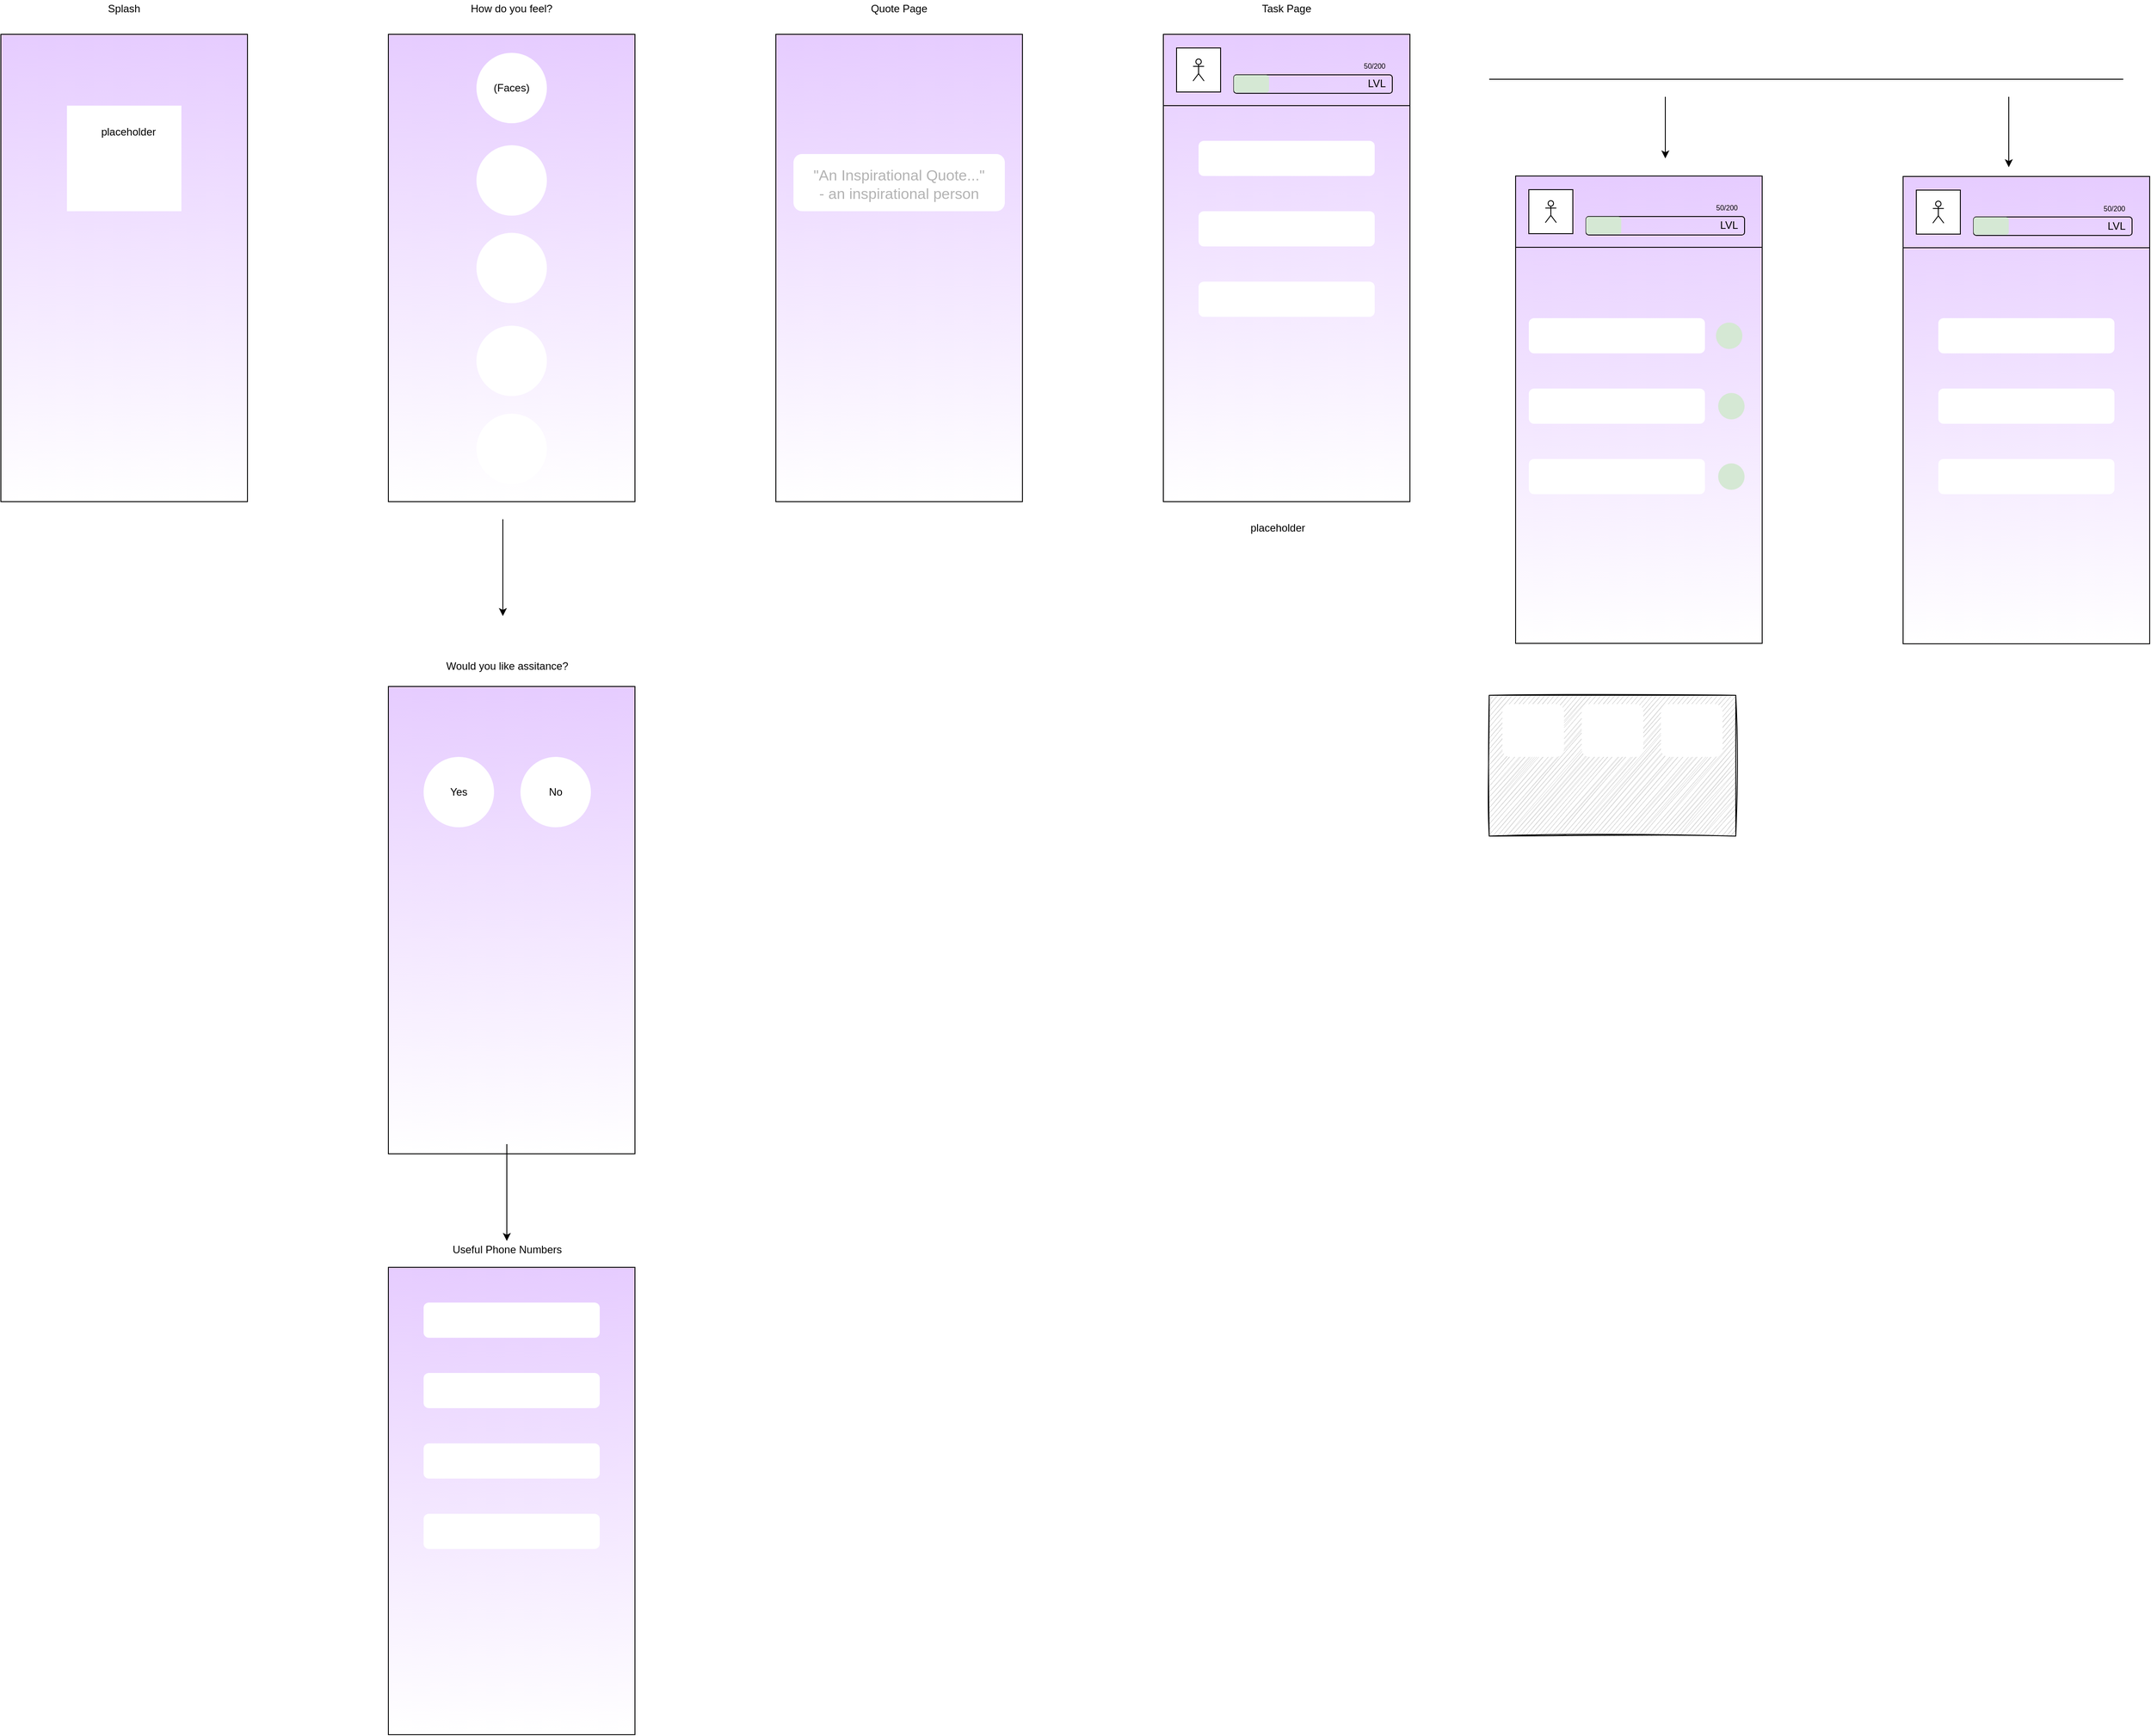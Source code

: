 <mxfile version="15.2.5" type="github">
  <diagram id="YRgkAbb3Nys_o7lvn9jT" name="Page-1">
    <mxGraphModel dx="941" dy="633" grid="1" gridSize="10" guides="1" tooltips="1" connect="1" arrows="1" fold="1" page="1" pageScale="1" pageWidth="1169" pageHeight="827" math="0" shadow="0">
      <root>
        <mxCell id="0" />
        <mxCell id="1" parent="0" />
        <mxCell id="zPuTPYfnhfSHurRMcbCM-39" value="" style="rounded=0;whiteSpace=wrap;html=1;fillColor=#E6CCFF;gradientColor=#ffffff;" vertex="1" parent="1">
          <mxGeometry x="1800" y="280" width="280" height="531" as="geometry" />
        </mxCell>
        <mxCell id="zPuTPYfnhfSHurRMcbCM-4" value="" style="rounded=0;whiteSpace=wrap;html=1;fillColor=#E6CCFF;gradientColor=#ffffff;" vertex="1" parent="1">
          <mxGeometry x="520" y="1520" width="280" height="531" as="geometry" />
        </mxCell>
        <mxCell id="zPuTPYfnhfSHurRMcbCM-3" value="" style="rounded=0;whiteSpace=wrap;html=1;fillColor=#E6CCFF;gradientColor=#ffffff;" vertex="1" parent="1">
          <mxGeometry x="80" y="119" width="280" height="531" as="geometry" />
        </mxCell>
        <mxCell id="zPuTPYfnhfSHurRMcbCM-2" value="" style="rounded=0;whiteSpace=wrap;html=1;fillColor=#E6CCFF;gradientColor=#ffffff;" vertex="1" parent="1">
          <mxGeometry x="520" y="860" width="280" height="531" as="geometry" />
        </mxCell>
        <mxCell id="zPuTPYfnhfSHurRMcbCM-1" value="" style="rounded=0;whiteSpace=wrap;html=1;fillColor=#E6CCFF;gradientColor=#ffffff;" vertex="1" parent="1">
          <mxGeometry x="960" y="119" width="280" height="531" as="geometry" />
        </mxCell>
        <mxCell id="IE7dMCVUD9d3y6NUQeAl-4" value="Splash" style="text;html=1;strokeColor=none;fillColor=none;align=center;verticalAlign=middle;whiteSpace=wrap;rounded=0;" parent="1" vertex="1">
          <mxGeometry x="145" y="80" width="150" height="20" as="geometry" />
        </mxCell>
        <mxCell id="IE7dMCVUD9d3y6NUQeAl-7" value="" style="rounded=0;whiteSpace=wrap;html=1;fillColor=#E6CCFF;gradientColor=#ffffff;" parent="1" vertex="1">
          <mxGeometry x="520" y="119" width="280" height="531" as="geometry" />
        </mxCell>
        <mxCell id="IE7dMCVUD9d3y6NUQeAl-10" value="" style="rounded=0;whiteSpace=wrap;html=1;fillColor=default;strokeColor=none;" parent="1" vertex="1">
          <mxGeometry x="155" y="200" width="130" height="120" as="geometry" />
        </mxCell>
        <mxCell id="IE7dMCVUD9d3y6NUQeAl-11" value="placeholder" style="text;html=1;strokeColor=none;fillColor=none;align=center;verticalAlign=middle;whiteSpace=wrap;rounded=0;" parent="1" vertex="1">
          <mxGeometry x="170" y="220" width="110" height="20" as="geometry" />
        </mxCell>
        <mxCell id="IE7dMCVUD9d3y6NUQeAl-12" value="How do you feel?" style="text;html=1;strokeColor=none;fillColor=none;align=center;verticalAlign=middle;whiteSpace=wrap;rounded=0;" parent="1" vertex="1">
          <mxGeometry x="570" y="80" width="180" height="20" as="geometry" />
        </mxCell>
        <mxCell id="IE7dMCVUD9d3y6NUQeAl-13" value="" style="ellipse;whiteSpace=wrap;html=1;aspect=fixed;strokeColor=none;" parent="1" vertex="1">
          <mxGeometry x="620" y="344.5" width="80" height="80" as="geometry" />
        </mxCell>
        <mxCell id="IE7dMCVUD9d3y6NUQeAl-14" value="" style="ellipse;whiteSpace=wrap;html=1;aspect=fixed;strokeColor=none;" parent="1" vertex="1">
          <mxGeometry x="620" y="245" width="80" height="80" as="geometry" />
        </mxCell>
        <mxCell id="IE7dMCVUD9d3y6NUQeAl-15" value="" style="ellipse;whiteSpace=wrap;html=1;aspect=fixed;strokeColor=none;" parent="1" vertex="1">
          <mxGeometry x="620" y="140" width="80" height="80" as="geometry" />
        </mxCell>
        <mxCell id="IE7dMCVUD9d3y6NUQeAl-16" value="" style="ellipse;whiteSpace=wrap;html=1;aspect=fixed;strokeColor=none;" parent="1" vertex="1">
          <mxGeometry x="620" y="450" width="80" height="80" as="geometry" />
        </mxCell>
        <mxCell id="IE7dMCVUD9d3y6NUQeAl-17" value="" style="ellipse;whiteSpace=wrap;html=1;aspect=fixed;strokeColor=none;" parent="1" vertex="1">
          <mxGeometry x="620" y="550" width="80" height="80" as="geometry" />
        </mxCell>
        <mxCell id="IE7dMCVUD9d3y6NUQeAl-22" value="Would you like assitance?" style="text;html=1;strokeColor=none;fillColor=none;align=center;verticalAlign=middle;whiteSpace=wrap;rounded=0;" parent="1" vertex="1">
          <mxGeometry x="560" y="827" width="190" height="20" as="geometry" />
        </mxCell>
        <mxCell id="IE7dMCVUD9d3y6NUQeAl-23" value="" style="ellipse;whiteSpace=wrap;html=1;aspect=fixed;strokeColor=none;" parent="1" vertex="1">
          <mxGeometry x="560" y="940" width="80" height="80" as="geometry" />
        </mxCell>
        <mxCell id="IE7dMCVUD9d3y6NUQeAl-24" value="" style="ellipse;whiteSpace=wrap;html=1;aspect=fixed;strokeColor=none;" parent="1" vertex="1">
          <mxGeometry x="670" y="940" width="80" height="80" as="geometry" />
        </mxCell>
        <mxCell id="IE7dMCVUD9d3y6NUQeAl-26" value="" style="endArrow=classic;html=1;" parent="1" edge="1">
          <mxGeometry width="50" height="50" relative="1" as="geometry">
            <mxPoint x="650" y="670" as="sourcePoint" />
            <mxPoint x="650" y="780" as="targetPoint" />
          </mxGeometry>
        </mxCell>
        <mxCell id="IE7dMCVUD9d3y6NUQeAl-27" value="" style="endArrow=classic;html=1;" parent="1" edge="1">
          <mxGeometry width="50" height="50" relative="1" as="geometry">
            <mxPoint x="654.5" y="1380" as="sourcePoint" />
            <mxPoint x="654.5" y="1490" as="targetPoint" />
          </mxGeometry>
        </mxCell>
        <mxCell id="IE7dMCVUD9d3y6NUQeAl-28" value="Useful Phone Numbers" style="text;html=1;strokeColor=none;fillColor=none;align=center;verticalAlign=middle;whiteSpace=wrap;rounded=0;" parent="1" vertex="1">
          <mxGeometry x="565" y="1490" width="180" height="20" as="geometry" />
        </mxCell>
        <mxCell id="cOUb73bqv5FOIlY1n4ka-1" value="Yes" style="text;html=1;strokeColor=none;fillColor=none;align=center;verticalAlign=middle;whiteSpace=wrap;rounded=0;" parent="1" vertex="1">
          <mxGeometry x="580" y="970" width="40" height="20" as="geometry" />
        </mxCell>
        <mxCell id="cOUb73bqv5FOIlY1n4ka-2" value="No" style="text;html=1;strokeColor=none;fillColor=none;align=center;verticalAlign=middle;whiteSpace=wrap;rounded=0;" parent="1" vertex="1">
          <mxGeometry x="690" y="970" width="40" height="20" as="geometry" />
        </mxCell>
        <mxCell id="cOUb73bqv5FOIlY1n4ka-3" value="" style="rounded=1;whiteSpace=wrap;html=1;strokeColor=none;" parent="1" vertex="1">
          <mxGeometry x="560" y="1560" width="200" height="40" as="geometry" />
        </mxCell>
        <mxCell id="cOUb73bqv5FOIlY1n4ka-4" value="" style="rounded=1;whiteSpace=wrap;html=1;strokeColor=none;" parent="1" vertex="1">
          <mxGeometry x="560" y="1640" width="200" height="40" as="geometry" />
        </mxCell>
        <mxCell id="cOUb73bqv5FOIlY1n4ka-5" value="" style="rounded=1;whiteSpace=wrap;html=1;strokeColor=none;" parent="1" vertex="1">
          <mxGeometry x="560" y="1720" width="200" height="40" as="geometry" />
        </mxCell>
        <mxCell id="cOUb73bqv5FOIlY1n4ka-6" value="" style="rounded=1;whiteSpace=wrap;html=1;strokeColor=none;" parent="1" vertex="1">
          <mxGeometry x="560" y="1800" width="200" height="40" as="geometry" />
        </mxCell>
        <mxCell id="cOUb73bqv5FOIlY1n4ka-7" value="Quote Page" style="text;html=1;strokeColor=none;fillColor=none;align=center;verticalAlign=middle;whiteSpace=wrap;rounded=0;" parent="1" vertex="1">
          <mxGeometry x="1035" y="80" width="130" height="20" as="geometry" />
        </mxCell>
        <mxCell id="zPuTPYfnhfSHurRMcbCM-7" value="" style="rounded=1;whiteSpace=wrap;html=1;strokeColor=none;" vertex="1" parent="1">
          <mxGeometry x="980" y="255" width="240" height="65" as="geometry" />
        </mxCell>
        <mxCell id="cOUb73bqv5FOIlY1n4ka-8" value="&lt;font style=&quot;font-size: 17px&quot; color=&quot;#b3b3b3&quot;&gt;&quot;An Inspirational Quote...&quot;&lt;br&gt;- an inspirational person&lt;/font&gt;" style="text;html=1;strokeColor=none;fillColor=none;align=center;verticalAlign=middle;whiteSpace=wrap;rounded=0;" parent="1" vertex="1">
          <mxGeometry x="995" y="245" width="210" height="90" as="geometry" />
        </mxCell>
        <mxCell id="cOUb73bqv5FOIlY1n4ka-9" value="Task Page" style="text;html=1;strokeColor=none;fillColor=none;align=center;verticalAlign=middle;whiteSpace=wrap;rounded=0;" parent="1" vertex="1">
          <mxGeometry x="1415" y="80" width="250" height="20" as="geometry" />
        </mxCell>
        <mxCell id="zPuTPYfnhfSHurRMcbCM-6" value="(Faces)" style="text;html=1;strokeColor=none;fillColor=none;align=center;verticalAlign=middle;whiteSpace=wrap;rounded=0;" vertex="1" parent="1">
          <mxGeometry x="610" y="165" width="100" height="30" as="geometry" />
        </mxCell>
        <mxCell id="zPuTPYfnhfSHurRMcbCM-12" value="" style="rounded=0;whiteSpace=wrap;html=1;fillColor=#E6CCFF;gradientColor=#ffffff;" vertex="1" parent="1">
          <mxGeometry x="1400" y="119" width="280" height="531" as="geometry" />
        </mxCell>
        <mxCell id="zPuTPYfnhfSHurRMcbCM-13" value="" style="rounded=0;whiteSpace=wrap;html=1;strokeColor=default;fillColor=none;" vertex="1" parent="1">
          <mxGeometry x="1400" y="119" width="280" height="81" as="geometry" />
        </mxCell>
        <mxCell id="zPuTPYfnhfSHurRMcbCM-15" value="" style="whiteSpace=wrap;html=1;aspect=fixed;strokeColor=default;fillColor=default;gradientColor=none;" vertex="1" parent="1">
          <mxGeometry x="1415" y="134.5" width="50" height="50" as="geometry" />
        </mxCell>
        <mxCell id="zPuTPYfnhfSHurRMcbCM-17" value="LVL" style="text;html=1;strokeColor=none;fillColor=none;align=center;verticalAlign=middle;whiteSpace=wrap;rounded=0;" vertex="1" parent="1">
          <mxGeometry x="1625" y="164.75" width="35" height="20.5" as="geometry" />
        </mxCell>
        <mxCell id="zPuTPYfnhfSHurRMcbCM-19" value="" style="shape=umlActor;verticalLabelPosition=bottom;verticalAlign=top;html=1;outlineConnect=0;strokeColor=default;fillColor=none;gradientColor=none;" vertex="1" parent="1">
          <mxGeometry x="1433.75" y="147" width="12.5" height="25" as="geometry" />
        </mxCell>
        <mxCell id="zPuTPYfnhfSHurRMcbCM-23" value="" style="rounded=1;whiteSpace=wrap;html=1;strokeColor=none;" vertex="1" parent="1">
          <mxGeometry x="1440" y="240" width="200" height="40" as="geometry" />
        </mxCell>
        <mxCell id="zPuTPYfnhfSHurRMcbCM-24" value="" style="rounded=1;whiteSpace=wrap;html=1;strokeColor=none;" vertex="1" parent="1">
          <mxGeometry x="1440" y="320" width="200" height="40" as="geometry" />
        </mxCell>
        <mxCell id="zPuTPYfnhfSHurRMcbCM-25" value="" style="rounded=1;whiteSpace=wrap;html=1;strokeColor=none;" vertex="1" parent="1">
          <mxGeometry x="1440" y="400" width="200" height="40" as="geometry" />
        </mxCell>
        <mxCell id="zPuTPYfnhfSHurRMcbCM-28" value="" style="rounded=1;whiteSpace=wrap;html=1;strokeColor=default;fillColor=none;gradientColor=none;" vertex="1" parent="1">
          <mxGeometry x="1480" y="165" width="180" height="21" as="geometry" />
        </mxCell>
        <mxCell id="zPuTPYfnhfSHurRMcbCM-29" value="" style="rounded=1;whiteSpace=wrap;html=1;strokeColor=none;fillColor=#d5e8d4;" vertex="1" parent="1">
          <mxGeometry x="1480" y="165.25" width="40" height="20" as="geometry" />
        </mxCell>
        <mxCell id="zPuTPYfnhfSHurRMcbCM-31" value="&lt;font style=&quot;font-size: 8px&quot;&gt;50/200&lt;/font&gt;" style="text;html=1;strokeColor=none;fillColor=none;align=center;verticalAlign=middle;whiteSpace=wrap;rounded=0;" vertex="1" parent="1">
          <mxGeometry x="1620" y="147" width="40" height="14.75" as="geometry" />
        </mxCell>
        <mxCell id="zPuTPYfnhfSHurRMcbCM-33" value="" style="rounded=0;whiteSpace=wrap;html=1;strokeColor=default;fillColor=#CCCCCC;gradientColor=none;glass=0;shadow=0;sketch=1;" vertex="1" parent="1">
          <mxGeometry x="1770" y="870" width="280" height="160" as="geometry" />
        </mxCell>
        <mxCell id="zPuTPYfnhfSHurRMcbCM-34" value="" style="rounded=1;whiteSpace=wrap;html=1;shadow=0;glass=0;sketch=0;strokeColor=none;" vertex="1" parent="1">
          <mxGeometry x="1785" y="880" width="70" height="60" as="geometry" />
        </mxCell>
        <mxCell id="zPuTPYfnhfSHurRMcbCM-35" value="" style="rounded=1;whiteSpace=wrap;html=1;shadow=0;glass=0;sketch=0;strokeColor=none;" vertex="1" parent="1">
          <mxGeometry x="1875" y="880" width="70" height="60" as="geometry" />
        </mxCell>
        <mxCell id="zPuTPYfnhfSHurRMcbCM-36" value="placeholder" style="text;html=1;strokeColor=none;fillColor=none;align=center;verticalAlign=middle;whiteSpace=wrap;rounded=0;shadow=0;glass=0;sketch=0;" vertex="1" parent="1">
          <mxGeometry x="1440" y="670" width="180" height="20" as="geometry" />
        </mxCell>
        <mxCell id="zPuTPYfnhfSHurRMcbCM-37" value="" style="rounded=1;whiteSpace=wrap;html=1;shadow=0;glass=0;sketch=0;strokeColor=none;" vertex="1" parent="1">
          <mxGeometry x="1965" y="880" width="70" height="60" as="geometry" />
        </mxCell>
        <mxCell id="zPuTPYfnhfSHurRMcbCM-40" value="" style="rounded=0;whiteSpace=wrap;html=1;strokeColor=default;fillColor=none;" vertex="1" parent="1">
          <mxGeometry x="1800" y="280" width="280" height="81" as="geometry" />
        </mxCell>
        <mxCell id="zPuTPYfnhfSHurRMcbCM-41" value="" style="whiteSpace=wrap;html=1;aspect=fixed;strokeColor=default;fillColor=default;gradientColor=none;" vertex="1" parent="1">
          <mxGeometry x="1815" y="295.5" width="50" height="50" as="geometry" />
        </mxCell>
        <mxCell id="zPuTPYfnhfSHurRMcbCM-42" value="LVL" style="text;html=1;strokeColor=none;fillColor=none;align=center;verticalAlign=middle;whiteSpace=wrap;rounded=0;" vertex="1" parent="1">
          <mxGeometry x="2025" y="325.75" width="35" height="20.5" as="geometry" />
        </mxCell>
        <mxCell id="zPuTPYfnhfSHurRMcbCM-43" value="" style="shape=umlActor;verticalLabelPosition=bottom;verticalAlign=top;html=1;outlineConnect=0;strokeColor=default;fillColor=none;gradientColor=none;" vertex="1" parent="1">
          <mxGeometry x="1833.75" y="308" width="12.5" height="25" as="geometry" />
        </mxCell>
        <mxCell id="zPuTPYfnhfSHurRMcbCM-44" value="" style="rounded=1;whiteSpace=wrap;html=1;strokeColor=none;" vertex="1" parent="1">
          <mxGeometry x="1815" y="441.5" width="200" height="40" as="geometry" />
        </mxCell>
        <mxCell id="zPuTPYfnhfSHurRMcbCM-45" value="" style="rounded=1;whiteSpace=wrap;html=1;strokeColor=none;" vertex="1" parent="1">
          <mxGeometry x="1815" y="521.5" width="200" height="40" as="geometry" />
        </mxCell>
        <mxCell id="zPuTPYfnhfSHurRMcbCM-46" value="" style="rounded=1;whiteSpace=wrap;html=1;strokeColor=none;" vertex="1" parent="1">
          <mxGeometry x="1815" y="601.5" width="200" height="40" as="geometry" />
        </mxCell>
        <mxCell id="zPuTPYfnhfSHurRMcbCM-47" value="" style="rounded=1;whiteSpace=wrap;html=1;strokeColor=default;fillColor=none;gradientColor=none;" vertex="1" parent="1">
          <mxGeometry x="1880" y="326" width="180" height="21" as="geometry" />
        </mxCell>
        <mxCell id="zPuTPYfnhfSHurRMcbCM-48" value="" style="rounded=1;whiteSpace=wrap;html=1;strokeColor=none;fillColor=#d5e8d4;" vertex="1" parent="1">
          <mxGeometry x="1880" y="326.25" width="40" height="20" as="geometry" />
        </mxCell>
        <mxCell id="zPuTPYfnhfSHurRMcbCM-49" value="&lt;font style=&quot;font-size: 8px&quot;&gt;50/200&lt;/font&gt;" style="text;html=1;strokeColor=none;fillColor=none;align=center;verticalAlign=middle;whiteSpace=wrap;rounded=0;" vertex="1" parent="1">
          <mxGeometry x="2020" y="308" width="40" height="14.75" as="geometry" />
        </mxCell>
        <mxCell id="zPuTPYfnhfSHurRMcbCM-51" value="" style="rounded=0;whiteSpace=wrap;html=1;fillColor=#E6CCFF;gradientColor=#ffffff;" vertex="1" parent="1">
          <mxGeometry x="2240" y="280.5" width="280" height="531" as="geometry" />
        </mxCell>
        <mxCell id="zPuTPYfnhfSHurRMcbCM-52" value="" style="rounded=0;whiteSpace=wrap;html=1;strokeColor=default;fillColor=none;" vertex="1" parent="1">
          <mxGeometry x="2240" y="280.5" width="280" height="81" as="geometry" />
        </mxCell>
        <mxCell id="zPuTPYfnhfSHurRMcbCM-53" value="" style="whiteSpace=wrap;html=1;aspect=fixed;strokeColor=default;fillColor=default;gradientColor=none;" vertex="1" parent="1">
          <mxGeometry x="2255" y="296" width="50" height="50" as="geometry" />
        </mxCell>
        <mxCell id="zPuTPYfnhfSHurRMcbCM-54" value="LVL" style="text;html=1;strokeColor=none;fillColor=none;align=center;verticalAlign=middle;whiteSpace=wrap;rounded=0;" vertex="1" parent="1">
          <mxGeometry x="2465" y="326.25" width="35" height="20.5" as="geometry" />
        </mxCell>
        <mxCell id="zPuTPYfnhfSHurRMcbCM-55" value="" style="shape=umlActor;verticalLabelPosition=bottom;verticalAlign=top;html=1;outlineConnect=0;strokeColor=default;fillColor=none;gradientColor=none;" vertex="1" parent="1">
          <mxGeometry x="2273.75" y="308.5" width="12.5" height="25" as="geometry" />
        </mxCell>
        <mxCell id="zPuTPYfnhfSHurRMcbCM-56" value="" style="rounded=1;whiteSpace=wrap;html=1;strokeColor=none;" vertex="1" parent="1">
          <mxGeometry x="2280" y="441.5" width="200" height="40" as="geometry" />
        </mxCell>
        <mxCell id="zPuTPYfnhfSHurRMcbCM-57" value="" style="rounded=1;whiteSpace=wrap;html=1;strokeColor=none;" vertex="1" parent="1">
          <mxGeometry x="2280" y="521.5" width="200" height="40" as="geometry" />
        </mxCell>
        <mxCell id="zPuTPYfnhfSHurRMcbCM-58" value="" style="rounded=1;whiteSpace=wrap;html=1;strokeColor=none;" vertex="1" parent="1">
          <mxGeometry x="2280" y="601.5" width="200" height="40" as="geometry" />
        </mxCell>
        <mxCell id="zPuTPYfnhfSHurRMcbCM-59" value="" style="rounded=1;whiteSpace=wrap;html=1;strokeColor=default;fillColor=none;gradientColor=none;" vertex="1" parent="1">
          <mxGeometry x="2320" y="326.5" width="180" height="21" as="geometry" />
        </mxCell>
        <mxCell id="zPuTPYfnhfSHurRMcbCM-60" value="" style="rounded=1;whiteSpace=wrap;html=1;strokeColor=none;fillColor=#d5e8d4;" vertex="1" parent="1">
          <mxGeometry x="2320" y="326.75" width="40" height="20" as="geometry" />
        </mxCell>
        <mxCell id="zPuTPYfnhfSHurRMcbCM-61" value="&lt;font style=&quot;font-size: 8px&quot;&gt;50/200&lt;/font&gt;" style="text;html=1;strokeColor=none;fillColor=none;align=center;verticalAlign=middle;whiteSpace=wrap;rounded=0;" vertex="1" parent="1">
          <mxGeometry x="2460" y="308.5" width="40" height="14.75" as="geometry" />
        </mxCell>
        <mxCell id="zPuTPYfnhfSHurRMcbCM-62" value="" style="endArrow=none;html=1;" edge="1" parent="1">
          <mxGeometry width="50" height="50" relative="1" as="geometry">
            <mxPoint x="1770" y="170" as="sourcePoint" />
            <mxPoint x="2490" y="170" as="targetPoint" />
          </mxGeometry>
        </mxCell>
        <mxCell id="zPuTPYfnhfSHurRMcbCM-63" value="" style="endArrow=classic;html=1;" edge="1" parent="1">
          <mxGeometry width="50" height="50" relative="1" as="geometry">
            <mxPoint x="1970" y="190" as="sourcePoint" />
            <mxPoint x="1970" y="260" as="targetPoint" />
          </mxGeometry>
        </mxCell>
        <mxCell id="zPuTPYfnhfSHurRMcbCM-64" value="" style="endArrow=classic;html=1;" edge="1" parent="1">
          <mxGeometry width="50" height="50" relative="1" as="geometry">
            <mxPoint x="2360" y="190" as="sourcePoint" />
            <mxPoint x="2360" y="270" as="targetPoint" />
          </mxGeometry>
        </mxCell>
        <mxCell id="zPuTPYfnhfSHurRMcbCM-65" value="" style="ellipse;whiteSpace=wrap;html=1;aspect=fixed;rounded=0;shadow=0;glass=0;sketch=0;strokeColor=none;fillColor=#d5e8d4;" vertex="1" parent="1">
          <mxGeometry x="2030" y="606.5" width="30" height="30" as="geometry" />
        </mxCell>
        <mxCell id="zPuTPYfnhfSHurRMcbCM-66" value="" style="ellipse;whiteSpace=wrap;html=1;aspect=fixed;rounded=0;shadow=0;glass=0;sketch=0;strokeColor=none;fillColor=#d5e8d4;" vertex="1" parent="1">
          <mxGeometry x="2030" y="526.5" width="30" height="30" as="geometry" />
        </mxCell>
        <mxCell id="zPuTPYfnhfSHurRMcbCM-67" value="" style="ellipse;whiteSpace=wrap;html=1;aspect=fixed;rounded=0;shadow=0;glass=0;sketch=0;strokeColor=none;fillColor=#d5e8d4;" vertex="1" parent="1">
          <mxGeometry x="2027.5" y="446.5" width="30" height="30" as="geometry" />
        </mxCell>
      </root>
    </mxGraphModel>
  </diagram>
</mxfile>
